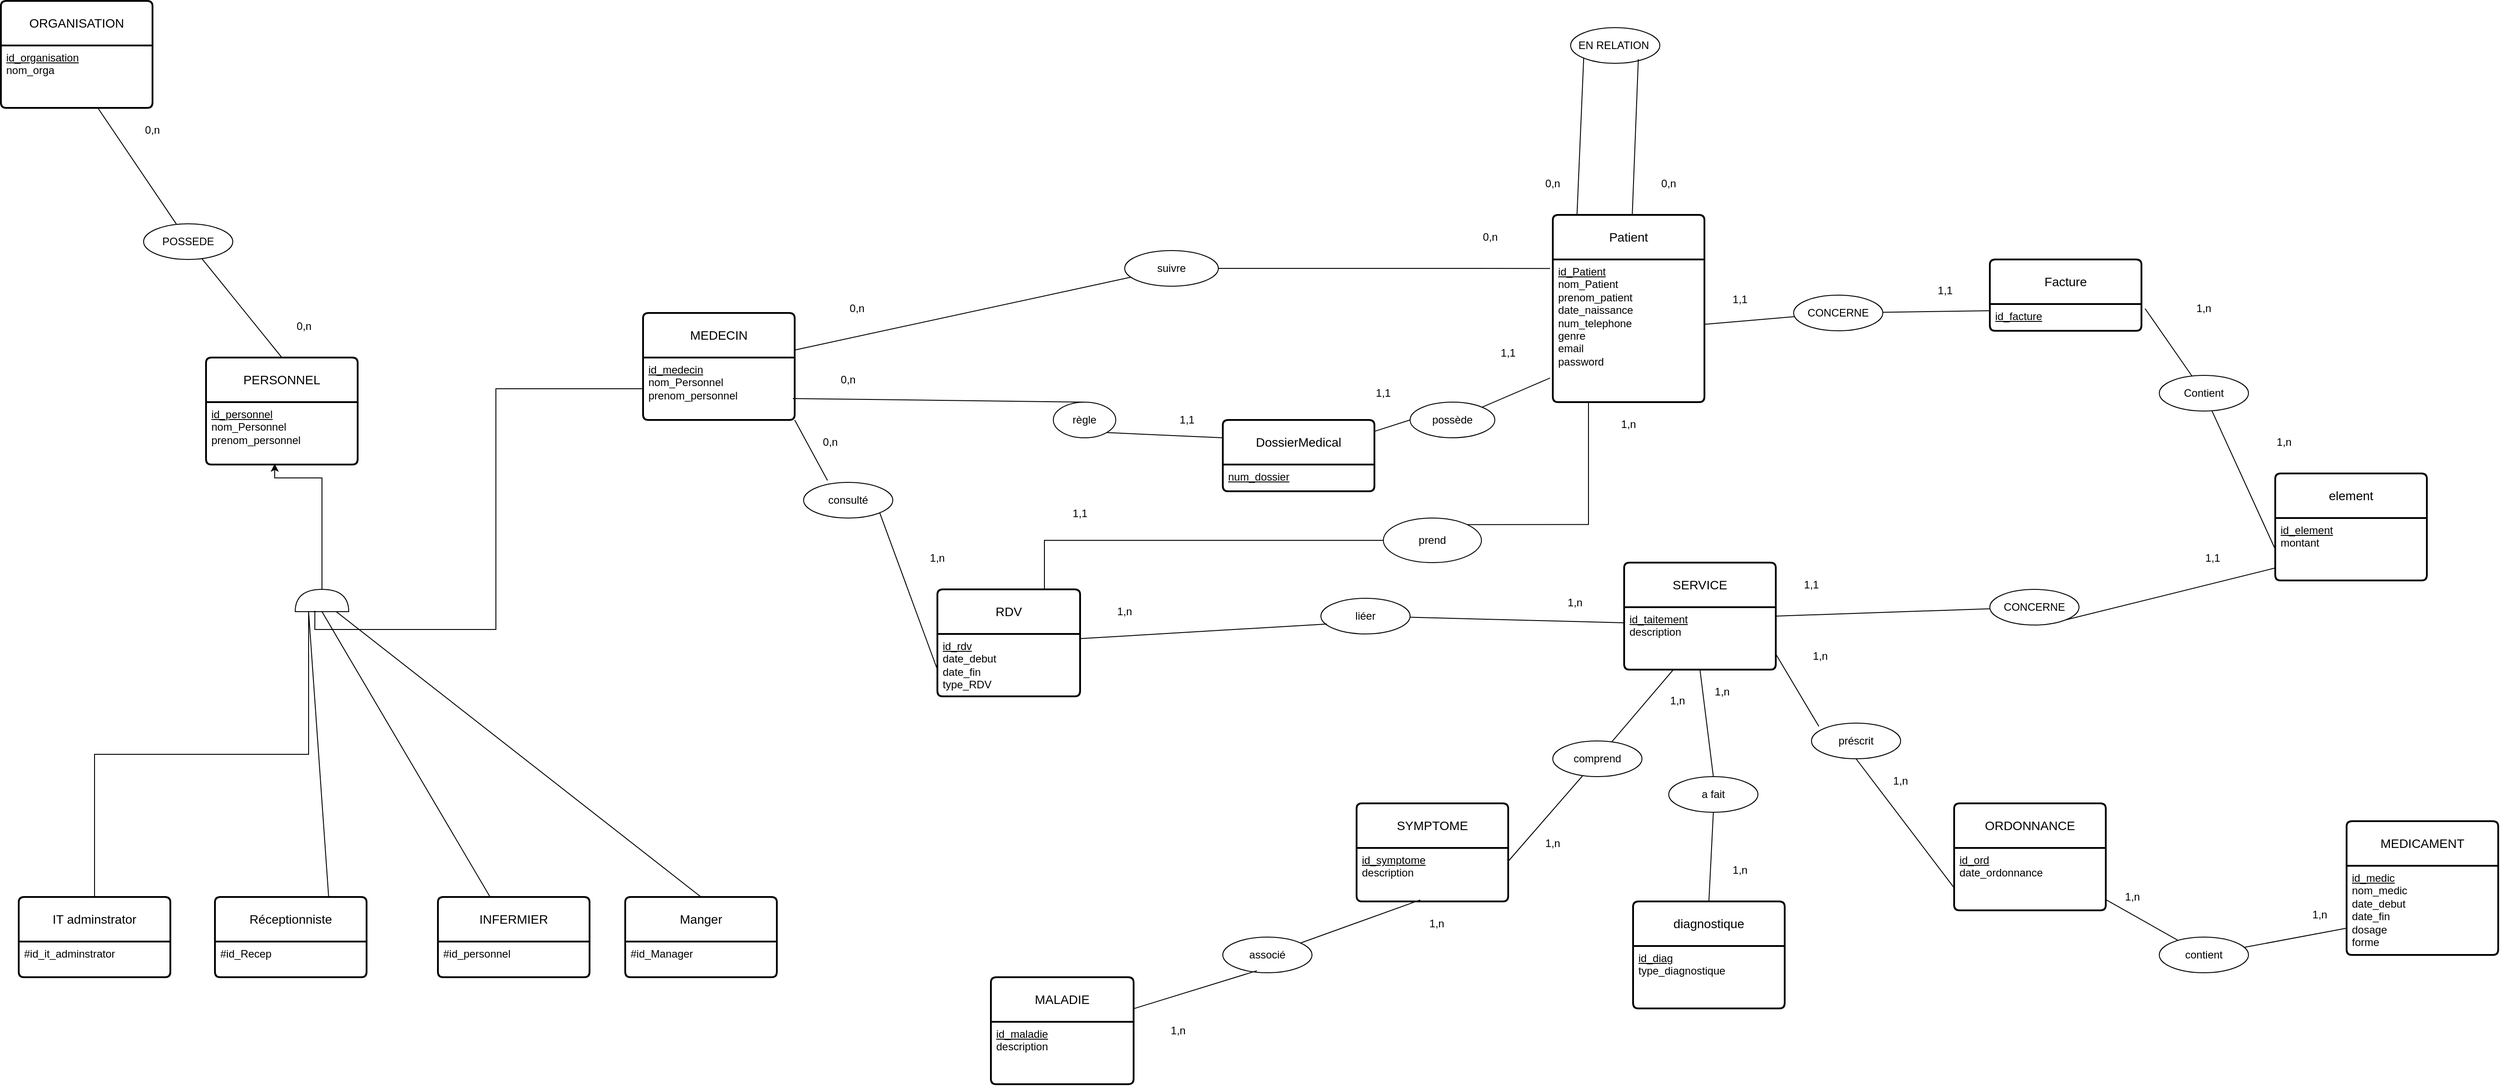 <mxfile version="23.1.1" type="github">
  <diagram name="Page-1" id="XPaq7JZj0-jIex3fcZ3i">
    <mxGraphModel dx="3969" dy="1200" grid="1" gridSize="10" guides="1" tooltips="1" connect="1" arrows="1" fold="1" page="1" pageScale="1" pageWidth="850" pageHeight="1100" math="0" shadow="0">
      <root>
        <mxCell id="0" />
        <mxCell id="1" parent="0" />
        <mxCell id="OlIiY-ON0yqqLOPKXG6p-12" style="edgeStyle=orthogonalEdgeStyle;rounded=0;orthogonalLoop=1;jettySize=auto;html=1;exitX=0.5;exitY=1;exitDx=0;exitDy=0;entryX=0.5;entryY=1;entryDx=0;entryDy=0;" parent="1" source="OlIiY-ON0yqqLOPKXG6p-11" target="OlIiY-ON0yqqLOPKXG6p-10" edge="1">
          <mxGeometry relative="1" as="geometry" />
        </mxCell>
        <mxCell id="OlIiY-ON0yqqLOPKXG6p-9" style="rounded=0;orthogonalLoop=1;jettySize=auto;html=1;startArrow=none;startFill=0;endArrow=none;endFill=0;" parent="1" source="OlIiY-ON0yqqLOPKXG6p-1" target="OlIiY-ON0yqqLOPKXG6p-7" edge="1">
          <mxGeometry relative="1" as="geometry" />
        </mxCell>
        <mxCell id="OlIiY-ON0yqqLOPKXG6p-1" value="MEDECIN" style="swimlane;childLayout=stackLayout;horizontal=1;startSize=50;horizontalStack=0;rounded=1;fontSize=14;fontStyle=0;strokeWidth=2;resizeParent=0;resizeLast=1;shadow=0;dashed=0;align=center;arcSize=4;whiteSpace=wrap;html=1;" parent="1" vertex="1">
          <mxGeometry x="-310" y="370" width="170" height="120" as="geometry" />
        </mxCell>
        <mxCell id="OlIiY-ON0yqqLOPKXG6p-2" value="&lt;u&gt;id_medecin&lt;br&gt;&lt;/u&gt;nom_Personnel&lt;br&gt;prenom_personnel" style="align=left;strokeColor=none;fillColor=none;spacingLeft=4;fontSize=12;verticalAlign=top;resizable=0;rotatable=0;part=1;html=1;" parent="OlIiY-ON0yqqLOPKXG6p-1" vertex="1">
          <mxGeometry y="50" width="170" height="70" as="geometry" />
        </mxCell>
        <mxCell id="OlIiY-ON0yqqLOPKXG6p-7" value="suivre" style="ellipse;whiteSpace=wrap;html=1;align=center;" parent="1" vertex="1">
          <mxGeometry x="230" y="300" width="105" height="40" as="geometry" />
        </mxCell>
        <mxCell id="C7Bc4foxXQBrB0Lz4K2J-29" style="rounded=0;orthogonalLoop=1;jettySize=auto;html=1;exitX=0.159;exitY=0.01;exitDx=0;exitDy=0;entryX=0;entryY=1;entryDx=0;entryDy=0;endArrow=none;endFill=0;exitPerimeter=0;" parent="1" source="OlIiY-ON0yqqLOPKXG6p-10" target="C7Bc4foxXQBrB0Lz4K2J-27" edge="1">
          <mxGeometry relative="1" as="geometry" />
        </mxCell>
        <mxCell id="OlIiY-ON0yqqLOPKXG6p-10" value="Patient" style="swimlane;childLayout=stackLayout;horizontal=1;startSize=50;horizontalStack=0;rounded=1;fontSize=14;fontStyle=0;strokeWidth=2;resizeParent=0;resizeLast=1;shadow=0;dashed=0;align=center;arcSize=4;whiteSpace=wrap;html=1;" parent="1" vertex="1">
          <mxGeometry x="710" y="260" width="170" height="210" as="geometry" />
        </mxCell>
        <mxCell id="OlIiY-ON0yqqLOPKXG6p-11" value="&lt;u&gt;id_Patient&lt;br&gt;&lt;/u&gt;nom_Patient&lt;br&gt;prenom_patient&lt;br&gt;date_naissance&lt;br&gt;num_telephone&lt;br&gt;genre&lt;br&gt;email&lt;br&gt;password" style="align=left;strokeColor=none;fillColor=none;spacingLeft=4;fontSize=12;verticalAlign=top;resizable=0;rotatable=0;part=1;html=1;" parent="OlIiY-ON0yqqLOPKXG6p-10" vertex="1">
          <mxGeometry y="50" width="170" height="160" as="geometry" />
        </mxCell>
        <mxCell id="OlIiY-ON0yqqLOPKXG6p-13" style="edgeStyle=orthogonalEdgeStyle;rounded=0;orthogonalLoop=1;jettySize=auto;html=1;entryX=-0.018;entryY=0.063;entryDx=0;entryDy=0;entryPerimeter=0;endArrow=none;endFill=0;" parent="1" source="OlIiY-ON0yqqLOPKXG6p-7" target="OlIiY-ON0yqqLOPKXG6p-11" edge="1">
          <mxGeometry relative="1" as="geometry" />
        </mxCell>
        <mxCell id="OlIiY-ON0yqqLOPKXG6p-20" style="rounded=0;orthogonalLoop=1;jettySize=auto;html=1;exitX=0;exitY=0.25;exitDx=0;exitDy=0;entryX=1;entryY=1;entryDx=0;entryDy=0;endArrow=none;endFill=0;" parent="1" source="OlIiY-ON0yqqLOPKXG6p-14" target="OlIiY-ON0yqqLOPKXG6p-19" edge="1">
          <mxGeometry relative="1" as="geometry" />
        </mxCell>
        <mxCell id="OlIiY-ON0yqqLOPKXG6p-14" value="DossierMedical" style="swimlane;childLayout=stackLayout;horizontal=1;startSize=50;horizontalStack=0;rounded=1;fontSize=14;fontStyle=0;strokeWidth=2;resizeParent=0;resizeLast=1;shadow=0;dashed=0;align=center;arcSize=4;whiteSpace=wrap;html=1;" parent="1" vertex="1">
          <mxGeometry x="340" y="490" width="170" height="80" as="geometry" />
        </mxCell>
        <mxCell id="OlIiY-ON0yqqLOPKXG6p-15" value="&lt;u&gt;num_dossier&lt;br&gt;&lt;br&gt;&lt;/u&gt;" style="align=left;strokeColor=none;fillColor=none;spacingLeft=4;fontSize=12;verticalAlign=top;resizable=0;rotatable=0;part=1;html=1;" parent="OlIiY-ON0yqqLOPKXG6p-14" vertex="1">
          <mxGeometry y="50" width="170" height="30" as="geometry" />
        </mxCell>
        <mxCell id="OlIiY-ON0yqqLOPKXG6p-18" style="rounded=0;orthogonalLoop=1;jettySize=auto;html=1;exitX=0;exitY=0.5;exitDx=0;exitDy=0;endArrow=none;endFill=0;" parent="1" source="OlIiY-ON0yqqLOPKXG6p-16" target="OlIiY-ON0yqqLOPKXG6p-14" edge="1">
          <mxGeometry relative="1" as="geometry" />
        </mxCell>
        <mxCell id="OlIiY-ON0yqqLOPKXG6p-16" value="possède" style="ellipse;whiteSpace=wrap;html=1;align=center;" parent="1" vertex="1">
          <mxGeometry x="550" y="470" width="95" height="40" as="geometry" />
        </mxCell>
        <mxCell id="OlIiY-ON0yqqLOPKXG6p-17" style="rounded=0;orthogonalLoop=1;jettySize=auto;html=1;entryX=-0.018;entryY=0.831;entryDx=0;entryDy=0;entryPerimeter=0;endArrow=none;endFill=0;" parent="1" source="OlIiY-ON0yqqLOPKXG6p-16" target="OlIiY-ON0yqqLOPKXG6p-11" edge="1">
          <mxGeometry relative="1" as="geometry" />
        </mxCell>
        <mxCell id="OlIiY-ON0yqqLOPKXG6p-19" value="règle" style="ellipse;whiteSpace=wrap;html=1;align=center;" parent="1" vertex="1">
          <mxGeometry x="150" y="470" width="70" height="40" as="geometry" />
        </mxCell>
        <mxCell id="OlIiY-ON0yqqLOPKXG6p-22" style="rounded=0;orthogonalLoop=1;jettySize=auto;html=1;exitX=0.988;exitY=0.657;exitDx=0;exitDy=0;entryX=0.5;entryY=0;entryDx=0;entryDy=0;endArrow=none;endFill=0;exitPerimeter=0;" parent="1" source="OlIiY-ON0yqqLOPKXG6p-2" target="OlIiY-ON0yqqLOPKXG6p-19" edge="1">
          <mxGeometry relative="1" as="geometry">
            <Array as="points" />
          </mxGeometry>
        </mxCell>
        <mxCell id="OlIiY-ON0yqqLOPKXG6p-23" value="Facture" style="swimlane;childLayout=stackLayout;horizontal=1;startSize=50;horizontalStack=0;rounded=1;fontSize=14;fontStyle=0;strokeWidth=2;resizeParent=0;resizeLast=1;shadow=0;dashed=0;align=center;arcSize=4;whiteSpace=wrap;html=1;" parent="1" vertex="1">
          <mxGeometry x="1200" y="310" width="170" height="80" as="geometry" />
        </mxCell>
        <mxCell id="OlIiY-ON0yqqLOPKXG6p-24" value="&lt;u&gt;id_facture&lt;br&gt;&lt;br&gt;&lt;/u&gt;" style="align=left;strokeColor=none;fillColor=none;spacingLeft=4;fontSize=12;verticalAlign=top;resizable=0;rotatable=0;part=1;html=1;" parent="OlIiY-ON0yqqLOPKXG6p-23" vertex="1">
          <mxGeometry y="50" width="170" height="30" as="geometry" />
        </mxCell>
        <mxCell id="OlIiY-ON0yqqLOPKXG6p-25" value="element" style="swimlane;childLayout=stackLayout;horizontal=1;startSize=50;horizontalStack=0;rounded=1;fontSize=14;fontStyle=0;strokeWidth=2;resizeParent=0;resizeLast=1;shadow=0;dashed=0;align=center;arcSize=4;whiteSpace=wrap;html=1;" parent="1" vertex="1">
          <mxGeometry x="1520" y="550" width="170" height="120" as="geometry" />
        </mxCell>
        <mxCell id="OlIiY-ON0yqqLOPKXG6p-26" value="&lt;u&gt;id_element&lt;/u&gt;&lt;br&gt;montant&lt;br&gt;" style="align=left;strokeColor=none;fillColor=none;spacingLeft=4;fontSize=12;verticalAlign=top;resizable=0;rotatable=0;part=1;html=1;" parent="OlIiY-ON0yqqLOPKXG6p-25" vertex="1">
          <mxGeometry y="50" width="170" height="70" as="geometry" />
        </mxCell>
        <mxCell id="PnvGka7rEtMa2tKqUCo3-41" style="rounded=0;orthogonalLoop=1;jettySize=auto;html=1;entryX=0.5;entryY=0;entryDx=0;entryDy=0;endArrow=none;endFill=0;" parent="1" source="OlIiY-ON0yqqLOPKXG6p-29" target="PnvGka7rEtMa2tKqUCo3-36" edge="1">
          <mxGeometry relative="1" as="geometry" />
        </mxCell>
        <mxCell id="bx_vysIy_4rendILRU1C-17" style="edgeStyle=orthogonalEdgeStyle;rounded=0;orthogonalLoop=1;jettySize=auto;html=1;exitX=0;exitY=0.25;exitDx=0;exitDy=0;exitPerimeter=0;entryX=0.5;entryY=0;entryDx=0;entryDy=0;endArrow=none;endFill=0;" edge="1" parent="1" source="OlIiY-ON0yqqLOPKXG6p-29" target="bx_vysIy_4rendILRU1C-14">
          <mxGeometry relative="1" as="geometry" />
        </mxCell>
        <mxCell id="OlIiY-ON0yqqLOPKXG6p-29" value="" style="shape=or;whiteSpace=wrap;html=1;direction=north;" parent="1" vertex="1">
          <mxGeometry x="-700" y="680" width="60" height="25" as="geometry" />
        </mxCell>
        <mxCell id="C7Bc4foxXQBrB0Lz4K2J-1" value="INFERMIER" style="swimlane;childLayout=stackLayout;horizontal=1;startSize=50;horizontalStack=0;rounded=1;fontSize=14;fontStyle=0;strokeWidth=2;resizeParent=0;resizeLast=1;shadow=0;dashed=0;align=center;arcSize=4;whiteSpace=wrap;html=1;" parent="1" vertex="1">
          <mxGeometry x="-540" y="1025" width="170" height="90" as="geometry" />
        </mxCell>
        <mxCell id="C7Bc4foxXQBrB0Lz4K2J-2" value="#id_personnel" style="align=left;strokeColor=none;fillColor=none;spacingLeft=4;fontSize=12;verticalAlign=top;resizable=0;rotatable=0;part=1;html=1;" parent="C7Bc4foxXQBrB0Lz4K2J-1" vertex="1">
          <mxGeometry y="50" width="170" height="40" as="geometry" />
        </mxCell>
        <mxCell id="C7Bc4foxXQBrB0Lz4K2J-4" style="rounded=0;orthogonalLoop=1;jettySize=auto;html=1;entryX=0;entryY=0.5;entryDx=0;entryDy=0;entryPerimeter=0;endArrow=none;endFill=0;" parent="1" source="C7Bc4foxXQBrB0Lz4K2J-1" target="OlIiY-ON0yqqLOPKXG6p-29" edge="1">
          <mxGeometry relative="1" as="geometry" />
        </mxCell>
        <mxCell id="C7Bc4foxXQBrB0Lz4K2J-11" style="rounded=0;orthogonalLoop=1;jettySize=auto;html=1;entryX=0;entryY=0.5;entryDx=0;entryDy=0;endArrow=none;endFill=0;" parent="1" source="C7Bc4foxXQBrB0Lz4K2J-9" target="OlIiY-ON0yqqLOPKXG6p-26" edge="1">
          <mxGeometry relative="1" as="geometry" />
        </mxCell>
        <mxCell id="C7Bc4foxXQBrB0Lz4K2J-9" value="Contient" style="ellipse;whiteSpace=wrap;html=1;align=center;" parent="1" vertex="1">
          <mxGeometry x="1390" y="440" width="100" height="40" as="geometry" />
        </mxCell>
        <mxCell id="C7Bc4foxXQBrB0Lz4K2J-10" style="rounded=0;orthogonalLoop=1;jettySize=auto;html=1;entryX=1.024;entryY=0.171;entryDx=0;entryDy=0;entryPerimeter=0;endArrow=none;endFill=0;" parent="1" source="C7Bc4foxXQBrB0Lz4K2J-9" target="OlIiY-ON0yqqLOPKXG6p-24" edge="1">
          <mxGeometry relative="1" as="geometry" />
        </mxCell>
        <mxCell id="C7Bc4foxXQBrB0Lz4K2J-12" value="SERVICE" style="swimlane;childLayout=stackLayout;horizontal=1;startSize=50;horizontalStack=0;rounded=1;fontSize=14;fontStyle=0;strokeWidth=2;resizeParent=0;resizeLast=1;shadow=0;dashed=0;align=center;arcSize=4;whiteSpace=wrap;html=1;" parent="1" vertex="1">
          <mxGeometry x="790" y="650" width="170" height="120" as="geometry" />
        </mxCell>
        <mxCell id="C7Bc4foxXQBrB0Lz4K2J-13" value="&lt;u&gt;id_taitement&lt;br&gt;&lt;/u&gt;description" style="align=left;strokeColor=none;fillColor=none;spacingLeft=4;fontSize=12;verticalAlign=top;resizable=0;rotatable=0;part=1;html=1;" parent="C7Bc4foxXQBrB0Lz4K2J-12" vertex="1">
          <mxGeometry y="50" width="170" height="70" as="geometry" />
        </mxCell>
        <mxCell id="C7Bc4foxXQBrB0Lz4K2J-30" style="rounded=0;orthogonalLoop=1;jettySize=auto;html=1;entryX=1;entryY=0.5;entryDx=0;entryDy=0;endArrow=none;endFill=0;" parent="1" source="C7Bc4foxXQBrB0Lz4K2J-24" target="C7Bc4foxXQBrB0Lz4K2J-12" edge="1">
          <mxGeometry relative="1" as="geometry" />
        </mxCell>
        <mxCell id="C7Bc4foxXQBrB0Lz4K2J-24" value="CONCERNE" style="ellipse;whiteSpace=wrap;html=1;align=center;" parent="1" vertex="1">
          <mxGeometry x="1200" y="680" width="100" height="40" as="geometry" />
        </mxCell>
        <mxCell id="C7Bc4foxXQBrB0Lz4K2J-26" style="rounded=0;orthogonalLoop=1;jettySize=auto;html=1;entryX=1;entryY=1;entryDx=0;entryDy=0;endArrow=none;endFill=0;" parent="1" source="OlIiY-ON0yqqLOPKXG6p-26" target="C7Bc4foxXQBrB0Lz4K2J-24" edge="1">
          <mxGeometry relative="1" as="geometry" />
        </mxCell>
        <mxCell id="C7Bc4foxXQBrB0Lz4K2J-27" value="EN RELATION&amp;nbsp;" style="ellipse;whiteSpace=wrap;html=1;align=center;" parent="1" vertex="1">
          <mxGeometry x="730" y="50" width="100" height="40" as="geometry" />
        </mxCell>
        <mxCell id="C7Bc4foxXQBrB0Lz4K2J-28" style="rounded=0;orthogonalLoop=1;jettySize=auto;html=1;entryX=0.759;entryY=0.886;entryDx=0;entryDy=0;entryPerimeter=0;endArrow=none;endFill=0;" parent="1" source="OlIiY-ON0yqqLOPKXG6p-10" target="C7Bc4foxXQBrB0Lz4K2J-27" edge="1">
          <mxGeometry relative="1" as="geometry" />
        </mxCell>
        <mxCell id="C7Bc4foxXQBrB0Lz4K2J-32" style="rounded=0;orthogonalLoop=1;jettySize=auto;html=1;entryX=0;entryY=0.25;entryDx=0;entryDy=0;endArrow=none;endFill=0;" parent="1" source="C7Bc4foxXQBrB0Lz4K2J-31" target="OlIiY-ON0yqqLOPKXG6p-24" edge="1">
          <mxGeometry relative="1" as="geometry" />
        </mxCell>
        <mxCell id="C7Bc4foxXQBrB0Lz4K2J-33" style="rounded=0;orthogonalLoop=1;jettySize=auto;html=1;endArrow=none;endFill=0;" parent="1" source="C7Bc4foxXQBrB0Lz4K2J-31" target="OlIiY-ON0yqqLOPKXG6p-11" edge="1">
          <mxGeometry relative="1" as="geometry" />
        </mxCell>
        <mxCell id="C7Bc4foxXQBrB0Lz4K2J-31" value="CONCERNE" style="ellipse;whiteSpace=wrap;html=1;align=center;" parent="1" vertex="1">
          <mxGeometry x="980" y="350" width="100" height="40" as="geometry" />
        </mxCell>
        <mxCell id="C7Bc4foxXQBrB0Lz4K2J-34" value="RDV" style="swimlane;childLayout=stackLayout;horizontal=1;startSize=50;horizontalStack=0;rounded=1;fontSize=14;fontStyle=0;strokeWidth=2;resizeParent=0;resizeLast=1;shadow=0;dashed=0;align=center;arcSize=4;whiteSpace=wrap;html=1;" parent="1" vertex="1">
          <mxGeometry x="20" y="680" width="160" height="120" as="geometry" />
        </mxCell>
        <mxCell id="C7Bc4foxXQBrB0Lz4K2J-35" value="&lt;u&gt;id_rdv&lt;/u&gt;&lt;br&gt;date_debut&lt;br&gt;date_fin&lt;br&gt;type_RDV" style="align=left;strokeColor=none;fillColor=none;spacingLeft=4;fontSize=12;verticalAlign=top;resizable=0;rotatable=0;part=1;html=1;" parent="C7Bc4foxXQBrB0Lz4K2J-34" vertex="1">
          <mxGeometry y="50" width="160" height="70" as="geometry" />
        </mxCell>
        <mxCell id="C7Bc4foxXQBrB0Lz4K2J-39" style="rounded=0;orthogonalLoop=1;jettySize=auto;html=1;entryX=0;entryY=0.25;entryDx=0;entryDy=0;endArrow=none;endFill=0;" parent="1" source="C7Bc4foxXQBrB0Lz4K2J-36" target="C7Bc4foxXQBrB0Lz4K2J-13" edge="1">
          <mxGeometry relative="1" as="geometry" />
        </mxCell>
        <mxCell id="C7Bc4foxXQBrB0Lz4K2J-36" value="liéer" style="ellipse;whiteSpace=wrap;html=1;align=center;" parent="1" vertex="1">
          <mxGeometry x="450" y="690" width="100" height="40" as="geometry" />
        </mxCell>
        <mxCell id="C7Bc4foxXQBrB0Lz4K2J-41" style="rounded=0;orthogonalLoop=1;jettySize=auto;html=1;exitX=1;exitY=1;exitDx=0;exitDy=0;entryX=0;entryY=0.75;entryDx=0;entryDy=0;endArrow=none;endFill=0;" parent="1" source="C7Bc4foxXQBrB0Lz4K2J-37" target="C7Bc4foxXQBrB0Lz4K2J-34" edge="1">
          <mxGeometry relative="1" as="geometry" />
        </mxCell>
        <mxCell id="C7Bc4foxXQBrB0Lz4K2J-37" value="consulté" style="ellipse;whiteSpace=wrap;html=1;align=center;" parent="1" vertex="1">
          <mxGeometry x="-130" y="560" width="100" height="40" as="geometry" />
        </mxCell>
        <mxCell id="C7Bc4foxXQBrB0Lz4K2J-38" style="rounded=0;orthogonalLoop=1;jettySize=auto;html=1;entryX=0.068;entryY=0.721;entryDx=0;entryDy=0;entryPerimeter=0;endArrow=none;endFill=0;" parent="1" source="C7Bc4foxXQBrB0Lz4K2J-34" target="C7Bc4foxXQBrB0Lz4K2J-36" edge="1">
          <mxGeometry relative="1" as="geometry" />
        </mxCell>
        <mxCell id="C7Bc4foxXQBrB0Lz4K2J-40" style="rounded=0;orthogonalLoop=1;jettySize=auto;html=1;exitX=1;exitY=1;exitDx=0;exitDy=0;entryX=0.268;entryY=-0.052;entryDx=0;entryDy=0;entryPerimeter=0;endArrow=none;endFill=0;" parent="1" source="OlIiY-ON0yqqLOPKXG6p-2" target="C7Bc4foxXQBrB0Lz4K2J-37" edge="1">
          <mxGeometry relative="1" as="geometry" />
        </mxCell>
        <mxCell id="C7Bc4foxXQBrB0Lz4K2J-45" value="SYMPTOME" style="swimlane;childLayout=stackLayout;horizontal=1;startSize=50;horizontalStack=0;rounded=1;fontSize=14;fontStyle=0;strokeWidth=2;resizeParent=0;resizeLast=1;shadow=0;dashed=0;align=center;arcSize=4;whiteSpace=wrap;html=1;" parent="1" vertex="1">
          <mxGeometry x="490" y="920" width="170" height="110" as="geometry" />
        </mxCell>
        <mxCell id="C7Bc4foxXQBrB0Lz4K2J-46" value="&lt;u&gt;id_symptome&lt;br&gt;&lt;/u&gt;description" style="align=left;strokeColor=none;fillColor=none;spacingLeft=4;fontSize=12;verticalAlign=top;resizable=0;rotatable=0;part=1;html=1;" parent="C7Bc4foxXQBrB0Lz4K2J-45" vertex="1">
          <mxGeometry y="50" width="170" height="60" as="geometry" />
        </mxCell>
        <mxCell id="C7Bc4foxXQBrB0Lz4K2J-47" style="edgeStyle=orthogonalEdgeStyle;rounded=0;orthogonalLoop=1;jettySize=auto;html=1;exitX=0.5;exitY=1;exitDx=0;exitDy=0;" parent="C7Bc4foxXQBrB0Lz4K2J-45" source="C7Bc4foxXQBrB0Lz4K2J-46" target="C7Bc4foxXQBrB0Lz4K2J-46" edge="1">
          <mxGeometry relative="1" as="geometry" />
        </mxCell>
        <mxCell id="C7Bc4foxXQBrB0Lz4K2J-48" value="MALADIE" style="swimlane;childLayout=stackLayout;horizontal=1;startSize=50;horizontalStack=0;rounded=1;fontSize=14;fontStyle=0;strokeWidth=2;resizeParent=0;resizeLast=1;shadow=0;dashed=0;align=center;arcSize=4;whiteSpace=wrap;html=1;" parent="1" vertex="1">
          <mxGeometry x="80" y="1115" width="160" height="120" as="geometry" />
        </mxCell>
        <mxCell id="C7Bc4foxXQBrB0Lz4K2J-49" value="&lt;u&gt;id_maladie&lt;/u&gt;&lt;br&gt;description" style="align=left;strokeColor=none;fillColor=none;spacingLeft=4;fontSize=12;verticalAlign=top;resizable=0;rotatable=0;part=1;html=1;" parent="C7Bc4foxXQBrB0Lz4K2J-48" vertex="1">
          <mxGeometry y="50" width="160" height="70" as="geometry" />
        </mxCell>
        <mxCell id="C7Bc4foxXQBrB0Lz4K2J-70" style="rounded=0;orthogonalLoop=1;jettySize=auto;html=1;entryX=1;entryY=0.25;entryDx=0;entryDy=0;endArrow=none;endFill=0;" parent="1" source="C7Bc4foxXQBrB0Lz4K2J-50" target="C7Bc4foxXQBrB0Lz4K2J-46" edge="1">
          <mxGeometry relative="1" as="geometry" />
        </mxCell>
        <mxCell id="C7Bc4foxXQBrB0Lz4K2J-50" value="comprend" style="ellipse;whiteSpace=wrap;html=1;align=center;" parent="1" vertex="1">
          <mxGeometry x="710" y="850" width="100" height="40" as="geometry" />
        </mxCell>
        <mxCell id="C7Bc4foxXQBrB0Lz4K2J-51" value="associé" style="ellipse;whiteSpace=wrap;html=1;align=center;" parent="1" vertex="1">
          <mxGeometry x="340" y="1070" width="100" height="40" as="geometry" />
        </mxCell>
        <mxCell id="C7Bc4foxXQBrB0Lz4K2J-52" value="ORDONNANCE" style="swimlane;childLayout=stackLayout;horizontal=1;startSize=50;horizontalStack=0;rounded=1;fontSize=14;fontStyle=0;strokeWidth=2;resizeParent=0;resizeLast=1;shadow=0;dashed=0;align=center;arcSize=4;whiteSpace=wrap;html=1;" parent="1" vertex="1">
          <mxGeometry x="1160" y="920" width="170" height="120" as="geometry" />
        </mxCell>
        <mxCell id="C7Bc4foxXQBrB0Lz4K2J-53" value="&lt;u&gt;id_ord&lt;/u&gt;&lt;br&gt;date_ordonnance" style="align=left;strokeColor=none;fillColor=none;spacingLeft=4;fontSize=12;verticalAlign=top;resizable=0;rotatable=0;part=1;html=1;" parent="C7Bc4foxXQBrB0Lz4K2J-52" vertex="1">
          <mxGeometry y="50" width="170" height="70" as="geometry" />
        </mxCell>
        <mxCell id="C7Bc4foxXQBrB0Lz4K2J-54" value="MEDICAMENT" style="swimlane;childLayout=stackLayout;horizontal=1;startSize=50;horizontalStack=0;rounded=1;fontSize=14;fontStyle=0;strokeWidth=2;resizeParent=0;resizeLast=1;shadow=0;dashed=0;align=center;arcSize=4;whiteSpace=wrap;html=1;" parent="1" vertex="1">
          <mxGeometry x="1600" y="940" width="170" height="150" as="geometry" />
        </mxCell>
        <mxCell id="C7Bc4foxXQBrB0Lz4K2J-55" value="&lt;u&gt;id_medic&lt;/u&gt;&lt;br&gt;nom_medic&lt;br&gt;date_debut&lt;br&gt;date_fin&lt;br&gt;dosage&lt;br&gt;forme" style="align=left;strokeColor=none;fillColor=none;spacingLeft=4;fontSize=12;verticalAlign=top;resizable=0;rotatable=0;part=1;html=1;" parent="C7Bc4foxXQBrB0Lz4K2J-54" vertex="1">
          <mxGeometry y="50" width="170" height="100" as="geometry" />
        </mxCell>
        <mxCell id="C7Bc4foxXQBrB0Lz4K2J-57" value="préscrit" style="ellipse;whiteSpace=wrap;html=1;align=center;" parent="1" vertex="1">
          <mxGeometry x="1000" y="830" width="100" height="40" as="geometry" />
        </mxCell>
        <mxCell id="C7Bc4foxXQBrB0Lz4K2J-61" style="rounded=0;orthogonalLoop=1;jettySize=auto;html=1;endArrow=none;endFill=0;" parent="1" source="C7Bc4foxXQBrB0Lz4K2J-58" target="C7Bc4foxXQBrB0Lz4K2J-52" edge="1">
          <mxGeometry relative="1" as="geometry" />
        </mxCell>
        <mxCell id="C7Bc4foxXQBrB0Lz4K2J-58" value="contient" style="ellipse;whiteSpace=wrap;html=1;align=center;" parent="1" vertex="1">
          <mxGeometry x="1390" y="1070" width="100" height="40" as="geometry" />
        </mxCell>
        <mxCell id="C7Bc4foxXQBrB0Lz4K2J-60" style="rounded=0;orthogonalLoop=1;jettySize=auto;html=1;entryX=0;entryY=0.7;entryDx=0;entryDy=0;entryPerimeter=0;endArrow=none;endFill=0;" parent="1" source="C7Bc4foxXQBrB0Lz4K2J-58" target="C7Bc4foxXQBrB0Lz4K2J-55" edge="1">
          <mxGeometry relative="1" as="geometry" />
        </mxCell>
        <mxCell id="C7Bc4foxXQBrB0Lz4K2J-62" value="ORGANISATION" style="swimlane;childLayout=stackLayout;horizontal=1;startSize=50;horizontalStack=0;rounded=1;fontSize=14;fontStyle=0;strokeWidth=2;resizeParent=0;resizeLast=1;shadow=0;dashed=0;align=center;arcSize=4;whiteSpace=wrap;html=1;" parent="1" vertex="1">
          <mxGeometry x="-1030" y="20" width="170" height="120" as="geometry" />
        </mxCell>
        <mxCell id="C7Bc4foxXQBrB0Lz4K2J-63" value="&lt;u&gt;id_organisation&lt;/u&gt;&lt;br&gt;nom_orga" style="align=left;strokeColor=none;fillColor=none;spacingLeft=4;fontSize=12;verticalAlign=top;resizable=0;rotatable=0;part=1;html=1;" parent="C7Bc4foxXQBrB0Lz4K2J-62" vertex="1">
          <mxGeometry y="50" width="170" height="70" as="geometry" />
        </mxCell>
        <mxCell id="C7Bc4foxXQBrB0Lz4K2J-65" style="rounded=0;orthogonalLoop=1;jettySize=auto;html=1;endArrow=none;endFill=0;" parent="1" source="C7Bc4foxXQBrB0Lz4K2J-64" target="C7Bc4foxXQBrB0Lz4K2J-63" edge="1">
          <mxGeometry relative="1" as="geometry" />
        </mxCell>
        <mxCell id="C7Bc4foxXQBrB0Lz4K2J-66" style="rounded=0;orthogonalLoop=1;jettySize=auto;html=1;entryX=0.5;entryY=0;entryDx=0;entryDy=0;endArrow=none;endFill=0;" parent="1" source="C7Bc4foxXQBrB0Lz4K2J-64" target="Xhbs-7XjGaQ22ZSdzKgd-9" edge="1">
          <mxGeometry relative="1" as="geometry" />
        </mxCell>
        <mxCell id="C7Bc4foxXQBrB0Lz4K2J-64" value="POSSEDE" style="ellipse;whiteSpace=wrap;html=1;align=center;" parent="1" vertex="1">
          <mxGeometry x="-870" y="270" width="100" height="40" as="geometry" />
        </mxCell>
        <mxCell id="C7Bc4foxXQBrB0Lz4K2J-67" style="rounded=0;orthogonalLoop=1;jettySize=auto;html=1;exitX=1;exitY=0.75;exitDx=0;exitDy=0;entryX=0.083;entryY=0.092;entryDx=0;entryDy=0;entryPerimeter=0;endArrow=none;endFill=0;" parent="1" source="C7Bc4foxXQBrB0Lz4K2J-13" target="C7Bc4foxXQBrB0Lz4K2J-57" edge="1">
          <mxGeometry relative="1" as="geometry" />
        </mxCell>
        <mxCell id="C7Bc4foxXQBrB0Lz4K2J-68" style="rounded=0;orthogonalLoop=1;jettySize=auto;html=1;exitX=0.5;exitY=1;exitDx=0;exitDy=0;entryX=-0.002;entryY=0.633;entryDx=0;entryDy=0;entryPerimeter=0;endArrow=none;endFill=0;" parent="1" source="C7Bc4foxXQBrB0Lz4K2J-57" target="C7Bc4foxXQBrB0Lz4K2J-53" edge="1">
          <mxGeometry relative="1" as="geometry" />
        </mxCell>
        <mxCell id="C7Bc4foxXQBrB0Lz4K2J-69" style="rounded=0;orthogonalLoop=1;jettySize=auto;html=1;endArrow=none;endFill=0;" parent="1" source="C7Bc4foxXQBrB0Lz4K2J-13" target="C7Bc4foxXQBrB0Lz4K2J-50" edge="1">
          <mxGeometry relative="1" as="geometry" />
        </mxCell>
        <mxCell id="C7Bc4foxXQBrB0Lz4K2J-71" style="rounded=0;orthogonalLoop=1;jettySize=auto;html=1;entryX=0.383;entryY=0.942;entryDx=0;entryDy=0;entryPerimeter=0;endArrow=none;endFill=0;" parent="1" source="C7Bc4foxXQBrB0Lz4K2J-48" target="C7Bc4foxXQBrB0Lz4K2J-51" edge="1">
          <mxGeometry relative="1" as="geometry" />
        </mxCell>
        <mxCell id="C7Bc4foxXQBrB0Lz4K2J-72" style="rounded=0;orthogonalLoop=1;jettySize=auto;html=1;entryX=0.42;entryY=0.972;entryDx=0;entryDy=0;entryPerimeter=0;endArrow=none;endFill=0;" parent="1" source="C7Bc4foxXQBrB0Lz4K2J-51" target="C7Bc4foxXQBrB0Lz4K2J-46" edge="1">
          <mxGeometry relative="1" as="geometry" />
        </mxCell>
        <mxCell id="ymxjiCDioWXfQ33qnH5f-12" style="edgeStyle=orthogonalEdgeStyle;rounded=0;orthogonalLoop=1;jettySize=auto;html=1;entryX=0.75;entryY=0;entryDx=0;entryDy=0;endArrow=none;endFill=0;" parent="1" source="ymxjiCDioWXfQ33qnH5f-1" target="C7Bc4foxXQBrB0Lz4K2J-34" edge="1">
          <mxGeometry relative="1" as="geometry" />
        </mxCell>
        <mxCell id="ymxjiCDioWXfQ33qnH5f-1" value="prend" style="ellipse;whiteSpace=wrap;html=1;" parent="1" vertex="1">
          <mxGeometry x="520" y="600" width="110" height="50" as="geometry" />
        </mxCell>
        <mxCell id="ymxjiCDioWXfQ33qnH5f-6" style="edgeStyle=orthogonalEdgeStyle;rounded=0;orthogonalLoop=1;jettySize=auto;html=1;entryX=1;entryY=0;entryDx=0;entryDy=0;endArrow=none;endFill=0;" parent="1" source="OlIiY-ON0yqqLOPKXG6p-11" target="ymxjiCDioWXfQ33qnH5f-1" edge="1">
          <mxGeometry relative="1" as="geometry">
            <Array as="points">
              <mxPoint x="750" y="607" />
            </Array>
          </mxGeometry>
        </mxCell>
        <mxCell id="PnvGka7rEtMa2tKqUCo3-2" value="0,n" style="text;strokeColor=none;align=center;fillColor=none;html=1;verticalAlign=middle;whiteSpace=wrap;rounded=0;" parent="1" vertex="1">
          <mxGeometry x="-890" y="150" width="60" height="30" as="geometry" />
        </mxCell>
        <mxCell id="PnvGka7rEtMa2tKqUCo3-4" value="0,n" style="text;strokeColor=none;align=center;fillColor=none;html=1;verticalAlign=middle;whiteSpace=wrap;rounded=0;" parent="1" vertex="1">
          <mxGeometry x="-720" y="370" width="60" height="30" as="geometry" />
        </mxCell>
        <mxCell id="PnvGka7rEtMa2tKqUCo3-7" value="0,n" style="text;strokeColor=none;align=center;fillColor=none;html=1;verticalAlign=middle;whiteSpace=wrap;rounded=0;" parent="1" vertex="1">
          <mxGeometry x="-100" y="350" width="60" height="30" as="geometry" />
        </mxCell>
        <mxCell id="PnvGka7rEtMa2tKqUCo3-8" value="0,n" style="text;strokeColor=none;align=center;fillColor=none;html=1;verticalAlign=middle;whiteSpace=wrap;rounded=0;" parent="1" vertex="1">
          <mxGeometry x="610" y="270" width="60" height="30" as="geometry" />
        </mxCell>
        <mxCell id="PnvGka7rEtMa2tKqUCo3-9" value="1,1" style="text;strokeColor=none;align=center;fillColor=none;html=1;verticalAlign=middle;whiteSpace=wrap;rounded=0;" parent="1" vertex="1">
          <mxGeometry x="890" y="340" width="60" height="30" as="geometry" />
        </mxCell>
        <mxCell id="PnvGka7rEtMa2tKqUCo3-10" value="1,1" style="text;strokeColor=none;align=center;fillColor=none;html=1;verticalAlign=middle;whiteSpace=wrap;rounded=0;" parent="1" vertex="1">
          <mxGeometry x="1120" y="330" width="60" height="30" as="geometry" />
        </mxCell>
        <mxCell id="PnvGka7rEtMa2tKqUCo3-11" value="1,n" style="text;strokeColor=none;align=center;fillColor=none;html=1;verticalAlign=middle;whiteSpace=wrap;rounded=0;" parent="1" vertex="1">
          <mxGeometry x="1410" y="350" width="60" height="30" as="geometry" />
        </mxCell>
        <mxCell id="PnvGka7rEtMa2tKqUCo3-12" value="1,n" style="text;strokeColor=none;align=center;fillColor=none;html=1;verticalAlign=middle;whiteSpace=wrap;rounded=0;" parent="1" vertex="1">
          <mxGeometry x="1500" y="500" width="60" height="30" as="geometry" />
        </mxCell>
        <mxCell id="PnvGka7rEtMa2tKqUCo3-14" value="1,1" style="text;strokeColor=none;align=center;fillColor=none;html=1;verticalAlign=middle;whiteSpace=wrap;rounded=0;" parent="1" vertex="1">
          <mxGeometry x="970" y="660" width="60" height="30" as="geometry" />
        </mxCell>
        <mxCell id="PnvGka7rEtMa2tKqUCo3-15" value="1,1" style="text;strokeColor=none;align=center;fillColor=none;html=1;verticalAlign=middle;whiteSpace=wrap;rounded=0;" parent="1" vertex="1">
          <mxGeometry x="1420" y="630" width="60" height="30" as="geometry" />
        </mxCell>
        <mxCell id="PnvGka7rEtMa2tKqUCo3-16" value="1,n" style="text;strokeColor=none;align=center;fillColor=none;html=1;verticalAlign=middle;whiteSpace=wrap;rounded=0;" parent="1" vertex="1">
          <mxGeometry x="765" y="480" width="60" height="30" as="geometry" />
        </mxCell>
        <mxCell id="PnvGka7rEtMa2tKqUCo3-17" value="1,1" style="text;strokeColor=none;align=center;fillColor=none;html=1;verticalAlign=middle;whiteSpace=wrap;rounded=0;" parent="1" vertex="1">
          <mxGeometry x="150" y="580" width="60" height="30" as="geometry" />
        </mxCell>
        <mxCell id="PnvGka7rEtMa2tKqUCo3-24" value="1,n" style="text;strokeColor=none;align=center;fillColor=none;html=1;verticalAlign=middle;whiteSpace=wrap;rounded=0;" parent="1" vertex="1">
          <mxGeometry x="200" y="690" width="60" height="30" as="geometry" />
        </mxCell>
        <mxCell id="PnvGka7rEtMa2tKqUCo3-25" value="1,n" style="text;strokeColor=none;align=center;fillColor=none;html=1;verticalAlign=middle;whiteSpace=wrap;rounded=0;" parent="1" vertex="1">
          <mxGeometry x="705" y="680" width="60" height="30" as="geometry" />
        </mxCell>
        <mxCell id="PnvGka7rEtMa2tKqUCo3-26" value="1,n" style="text;strokeColor=none;align=center;fillColor=none;html=1;verticalAlign=middle;whiteSpace=wrap;rounded=0;" parent="1" vertex="1">
          <mxGeometry x="820" y="790" width="60" height="30" as="geometry" />
        </mxCell>
        <mxCell id="PnvGka7rEtMa2tKqUCo3-27" value="1,n" style="text;strokeColor=none;align=center;fillColor=none;html=1;verticalAlign=middle;whiteSpace=wrap;rounded=0;" parent="1" vertex="1">
          <mxGeometry x="680" y="950" width="60" height="30" as="geometry" />
        </mxCell>
        <mxCell id="PnvGka7rEtMa2tKqUCo3-28" value="1,n" style="text;strokeColor=none;align=center;fillColor=none;html=1;verticalAlign=middle;whiteSpace=wrap;rounded=0;" parent="1" vertex="1">
          <mxGeometry x="550" y="1040" width="60" height="30" as="geometry" />
        </mxCell>
        <mxCell id="PnvGka7rEtMa2tKqUCo3-29" value="1,n" style="text;strokeColor=none;align=center;fillColor=none;html=1;verticalAlign=middle;whiteSpace=wrap;rounded=0;" parent="1" vertex="1">
          <mxGeometry x="260" y="1160" width="60" height="30" as="geometry" />
        </mxCell>
        <mxCell id="PnvGka7rEtMa2tKqUCo3-30" value="1,n" style="text;strokeColor=none;align=center;fillColor=none;html=1;verticalAlign=middle;whiteSpace=wrap;rounded=0;" parent="1" vertex="1">
          <mxGeometry x="980" y="740" width="60" height="30" as="geometry" />
        </mxCell>
        <mxCell id="PnvGka7rEtMa2tKqUCo3-31" value="1,n" style="text;strokeColor=none;align=center;fillColor=none;html=1;verticalAlign=middle;whiteSpace=wrap;rounded=0;" parent="1" vertex="1">
          <mxGeometry x="1070" y="880" width="60" height="30" as="geometry" />
        </mxCell>
        <mxCell id="PnvGka7rEtMa2tKqUCo3-32" value="1,n" style="text;strokeColor=none;align=center;fillColor=none;html=1;verticalAlign=middle;whiteSpace=wrap;rounded=0;" parent="1" vertex="1">
          <mxGeometry x="1330" y="1010" width="60" height="30" as="geometry" />
        </mxCell>
        <mxCell id="PnvGka7rEtMa2tKqUCo3-33" value="1,n" style="text;strokeColor=none;align=center;fillColor=none;html=1;verticalAlign=middle;whiteSpace=wrap;rounded=0;" parent="1" vertex="1">
          <mxGeometry x="1540" y="1030" width="60" height="30" as="geometry" />
        </mxCell>
        <mxCell id="PnvGka7rEtMa2tKqUCo3-36" value="Manger" style="swimlane;childLayout=stackLayout;horizontal=1;startSize=50;horizontalStack=0;rounded=1;fontSize=14;fontStyle=0;strokeWidth=2;resizeParent=0;resizeLast=1;shadow=0;dashed=0;align=center;arcSize=4;whiteSpace=wrap;html=1;" parent="1" vertex="1">
          <mxGeometry x="-330" y="1025" width="170" height="90" as="geometry" />
        </mxCell>
        <mxCell id="PnvGka7rEtMa2tKqUCo3-37" value="#id_Manager&lt;br&gt;" style="align=left;strokeColor=none;fillColor=none;spacingLeft=4;fontSize=12;verticalAlign=top;resizable=0;rotatable=0;part=1;html=1;" parent="PnvGka7rEtMa2tKqUCo3-36" vertex="1">
          <mxGeometry y="50" width="170" height="40" as="geometry" />
        </mxCell>
        <mxCell id="PnvGka7rEtMa2tKqUCo3-42" value="Réceptionniste" style="swimlane;childLayout=stackLayout;horizontal=1;startSize=50;horizontalStack=0;rounded=1;fontSize=14;fontStyle=0;strokeWidth=2;resizeParent=0;resizeLast=1;shadow=0;dashed=0;align=center;arcSize=4;whiteSpace=wrap;html=1;" parent="1" vertex="1">
          <mxGeometry x="-790" y="1025" width="170" height="90" as="geometry" />
        </mxCell>
        <mxCell id="PnvGka7rEtMa2tKqUCo3-43" value="#id_Recep" style="align=left;strokeColor=none;fillColor=none;spacingLeft=4;fontSize=12;verticalAlign=top;resizable=0;rotatable=0;part=1;html=1;" parent="PnvGka7rEtMa2tKqUCo3-42" vertex="1">
          <mxGeometry y="50" width="170" height="40" as="geometry" />
        </mxCell>
        <mxCell id="PnvGka7rEtMa2tKqUCo3-44" value="" style="endArrow=none;html=1;rounded=0;exitX=0.75;exitY=0;exitDx=0;exitDy=0;entryX=0;entryY=0.25;entryDx=0;entryDy=0;entryPerimeter=0;" parent="1" source="PnvGka7rEtMa2tKqUCo3-42" target="OlIiY-ON0yqqLOPKXG6p-29" edge="1">
          <mxGeometry width="50" height="50" relative="1" as="geometry">
            <mxPoint x="-410" y="990" as="sourcePoint" />
            <mxPoint x="-350" y="860" as="targetPoint" />
          </mxGeometry>
        </mxCell>
        <mxCell id="Xhbs-7XjGaQ22ZSdzKgd-1" value="1,n" style="text;strokeColor=none;align=center;fillColor=none;html=1;verticalAlign=middle;whiteSpace=wrap;rounded=0;" parent="1" vertex="1">
          <mxGeometry x="-10" y="630" width="60" height="30" as="geometry" />
        </mxCell>
        <mxCell id="Xhbs-7XjGaQ22ZSdzKgd-2" value="0,n" style="text;strokeColor=none;align=center;fillColor=none;html=1;verticalAlign=middle;whiteSpace=wrap;rounded=0;" parent="1" vertex="1">
          <mxGeometry x="-130" y="500" width="60" height="30" as="geometry" />
        </mxCell>
        <mxCell id="Xhbs-7XjGaQ22ZSdzKgd-3" value="0,n" style="text;strokeColor=none;align=center;fillColor=none;html=1;verticalAlign=middle;whiteSpace=wrap;rounded=0;" parent="1" vertex="1">
          <mxGeometry x="-110" y="430" width="60" height="30" as="geometry" />
        </mxCell>
        <mxCell id="Xhbs-7XjGaQ22ZSdzKgd-4" value="1,1" style="text;strokeColor=none;align=center;fillColor=none;html=1;verticalAlign=middle;whiteSpace=wrap;rounded=0;" parent="1" vertex="1">
          <mxGeometry x="270" y="475" width="60" height="30" as="geometry" />
        </mxCell>
        <mxCell id="Xhbs-7XjGaQ22ZSdzKgd-5" value="1,1" style="text;strokeColor=none;align=center;fillColor=none;html=1;verticalAlign=middle;whiteSpace=wrap;rounded=0;" parent="1" vertex="1">
          <mxGeometry x="490" y="445" width="60" height="30" as="geometry" />
        </mxCell>
        <mxCell id="Xhbs-7XjGaQ22ZSdzKgd-6" value="1,1" style="text;strokeColor=none;align=center;fillColor=none;html=1;verticalAlign=middle;whiteSpace=wrap;rounded=0;" parent="1" vertex="1">
          <mxGeometry x="630" y="400" width="60" height="30" as="geometry" />
        </mxCell>
        <mxCell id="Xhbs-7XjGaQ22ZSdzKgd-7" value="0,n" style="text;strokeColor=none;align=center;fillColor=none;html=1;verticalAlign=middle;whiteSpace=wrap;rounded=0;" parent="1" vertex="1">
          <mxGeometry x="810" y="210" width="60" height="30" as="geometry" />
        </mxCell>
        <mxCell id="Xhbs-7XjGaQ22ZSdzKgd-8" value="0,n" style="text;strokeColor=none;align=center;fillColor=none;html=1;verticalAlign=middle;whiteSpace=wrap;rounded=0;" parent="1" vertex="1">
          <mxGeometry x="680" y="210" width="60" height="30" as="geometry" />
        </mxCell>
        <mxCell id="Xhbs-7XjGaQ22ZSdzKgd-9" value="PERSONNEL" style="swimlane;childLayout=stackLayout;horizontal=1;startSize=50;horizontalStack=0;rounded=1;fontSize=14;fontStyle=0;strokeWidth=2;resizeParent=0;resizeLast=1;shadow=0;dashed=0;align=center;arcSize=4;whiteSpace=wrap;html=1;" parent="1" vertex="1">
          <mxGeometry x="-800" y="420" width="170" height="120" as="geometry" />
        </mxCell>
        <mxCell id="Xhbs-7XjGaQ22ZSdzKgd-10" value="&lt;u&gt;id_personnel&lt;br&gt;&lt;/u&gt;nom_Personnel&lt;br&gt;prenom_personnel" style="align=left;strokeColor=none;fillColor=none;spacingLeft=4;fontSize=12;verticalAlign=top;resizable=0;rotatable=0;part=1;html=1;" parent="Xhbs-7XjGaQ22ZSdzKgd-9" vertex="1">
          <mxGeometry y="50" width="170" height="70" as="geometry" />
        </mxCell>
        <mxCell id="Xhbs-7XjGaQ22ZSdzKgd-12" style="edgeStyle=orthogonalEdgeStyle;rounded=0;orthogonalLoop=1;jettySize=auto;html=1;entryX=0.453;entryY=0.986;entryDx=0;entryDy=0;entryPerimeter=0;" parent="1" source="OlIiY-ON0yqqLOPKXG6p-29" target="Xhbs-7XjGaQ22ZSdzKgd-10" edge="1">
          <mxGeometry relative="1" as="geometry">
            <Array as="points">
              <mxPoint x="-670" y="555" />
              <mxPoint x="-723" y="555" />
            </Array>
          </mxGeometry>
        </mxCell>
        <mxCell id="Xhbs-7XjGaQ22ZSdzKgd-14" style="edgeStyle=orthogonalEdgeStyle;rounded=0;orthogonalLoop=1;jettySize=auto;html=1;entryX=0.04;entryY=0.367;entryDx=0;entryDy=0;entryPerimeter=0;endArrow=none;endFill=0;" parent="1" source="OlIiY-ON0yqqLOPKXG6p-2" target="OlIiY-ON0yqqLOPKXG6p-29" edge="1">
          <mxGeometry relative="1" as="geometry" />
        </mxCell>
        <mxCell id="bx_vysIy_4rendILRU1C-1" value="diagnostique" style="swimlane;childLayout=stackLayout;horizontal=1;startSize=50;horizontalStack=0;rounded=1;fontSize=14;fontStyle=0;strokeWidth=2;resizeParent=0;resizeLast=1;shadow=0;dashed=0;align=center;arcSize=4;whiteSpace=wrap;html=1;" vertex="1" parent="1">
          <mxGeometry x="800" y="1030" width="170" height="120" as="geometry" />
        </mxCell>
        <mxCell id="bx_vysIy_4rendILRU1C-2" value="&lt;u&gt;id_diag&lt;/u&gt;&lt;br&gt;type_diagnostique" style="align=left;strokeColor=none;fillColor=none;spacingLeft=4;fontSize=12;verticalAlign=top;resizable=0;rotatable=0;part=1;html=1;" vertex="1" parent="bx_vysIy_4rendILRU1C-1">
          <mxGeometry y="50" width="170" height="70" as="geometry" />
        </mxCell>
        <mxCell id="bx_vysIy_4rendILRU1C-4" value="a fait" style="ellipse;whiteSpace=wrap;html=1;align=center;" vertex="1" parent="1">
          <mxGeometry x="840" y="890" width="100" height="40" as="geometry" />
        </mxCell>
        <mxCell id="bx_vysIy_4rendILRU1C-8" value="" style="endArrow=none;html=1;rounded=0;entryX=0.5;entryY=1;entryDx=0;entryDy=0;exitX=0.5;exitY=0;exitDx=0;exitDy=0;" edge="1" parent="1" source="bx_vysIy_4rendILRU1C-4" target="C7Bc4foxXQBrB0Lz4K2J-13">
          <mxGeometry width="50" height="50" relative="1" as="geometry">
            <mxPoint x="880" y="900" as="sourcePoint" />
            <mxPoint x="1020" y="900" as="targetPoint" />
          </mxGeometry>
        </mxCell>
        <mxCell id="bx_vysIy_4rendILRU1C-9" value="" style="endArrow=none;html=1;rounded=0;exitX=0.5;exitY=0;exitDx=0;exitDy=0;entryX=0.5;entryY=1;entryDx=0;entryDy=0;" edge="1" parent="1" source="bx_vysIy_4rendILRU1C-1" target="bx_vysIy_4rendILRU1C-4">
          <mxGeometry width="50" height="50" relative="1" as="geometry">
            <mxPoint x="970" y="950" as="sourcePoint" />
            <mxPoint x="1020" y="900" as="targetPoint" />
          </mxGeometry>
        </mxCell>
        <mxCell id="bx_vysIy_4rendILRU1C-12" value="1,n" style="text;strokeColor=none;align=center;fillColor=none;html=1;verticalAlign=middle;whiteSpace=wrap;rounded=0;" vertex="1" parent="1">
          <mxGeometry x="870" y="780" width="60" height="30" as="geometry" />
        </mxCell>
        <mxCell id="bx_vysIy_4rendILRU1C-13" value="1,n" style="text;strokeColor=none;align=center;fillColor=none;html=1;verticalAlign=middle;whiteSpace=wrap;rounded=0;" vertex="1" parent="1">
          <mxGeometry x="890" y="980" width="60" height="30" as="geometry" />
        </mxCell>
        <mxCell id="bx_vysIy_4rendILRU1C-14" value="IT adminstrator" style="swimlane;childLayout=stackLayout;horizontal=1;startSize=50;horizontalStack=0;rounded=1;fontSize=14;fontStyle=0;strokeWidth=2;resizeParent=0;resizeLast=1;shadow=0;dashed=0;align=center;arcSize=4;whiteSpace=wrap;html=1;" vertex="1" parent="1">
          <mxGeometry x="-1010" y="1025" width="170" height="90" as="geometry" />
        </mxCell>
        <mxCell id="bx_vysIy_4rendILRU1C-15" value="#id_it_adminstrator" style="align=left;strokeColor=none;fillColor=none;spacingLeft=4;fontSize=12;verticalAlign=top;resizable=0;rotatable=0;part=1;html=1;" vertex="1" parent="bx_vysIy_4rendILRU1C-14">
          <mxGeometry y="50" width="170" height="40" as="geometry" />
        </mxCell>
      </root>
    </mxGraphModel>
  </diagram>
</mxfile>
